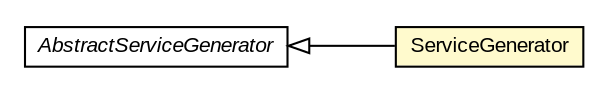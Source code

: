 #!/usr/local/bin/dot
#
# Class diagram 
# Generated by UMLGraph version R5_6-24-gf6e263 (http://www.umlgraph.org/)
#

digraph G {
	edge [fontname="arial",fontsize=10,labelfontname="arial",labelfontsize=10];
	node [fontname="arial",fontsize=10,shape=plaintext];
	nodesep=0.25;
	ranksep=0.5;
	rankdir=LR;
	// com.gwtplatform.dispatch.rest.rebind.ServiceGenerator
	c485989 [label=<<table title="com.gwtplatform.dispatch.rest.rebind.ServiceGenerator" border="0" cellborder="1" cellspacing="0" cellpadding="2" port="p" bgcolor="lemonChiffon" href="./ServiceGenerator.html">
		<tr><td><table border="0" cellspacing="0" cellpadding="1">
<tr><td align="center" balign="center"> ServiceGenerator </td></tr>
		</table></td></tr>
		</table>>, URL="./ServiceGenerator.html", fontname="arial", fontcolor="black", fontsize=10.0];
	// com.gwtplatform.dispatch.rest.rebind.AbstractServiceGenerator
	c486000 [label=<<table title="com.gwtplatform.dispatch.rest.rebind.AbstractServiceGenerator" border="0" cellborder="1" cellspacing="0" cellpadding="2" port="p" href="./AbstractServiceGenerator.html">
		<tr><td><table border="0" cellspacing="0" cellpadding="1">
<tr><td align="center" balign="center"><font face="arial italic"> AbstractServiceGenerator </font></td></tr>
		</table></td></tr>
		</table>>, URL="./AbstractServiceGenerator.html", fontname="arial", fontcolor="black", fontsize=10.0];
	//com.gwtplatform.dispatch.rest.rebind.ServiceGenerator extends com.gwtplatform.dispatch.rest.rebind.AbstractServiceGenerator
	c486000:p -> c485989:p [dir=back,arrowtail=empty];
}

